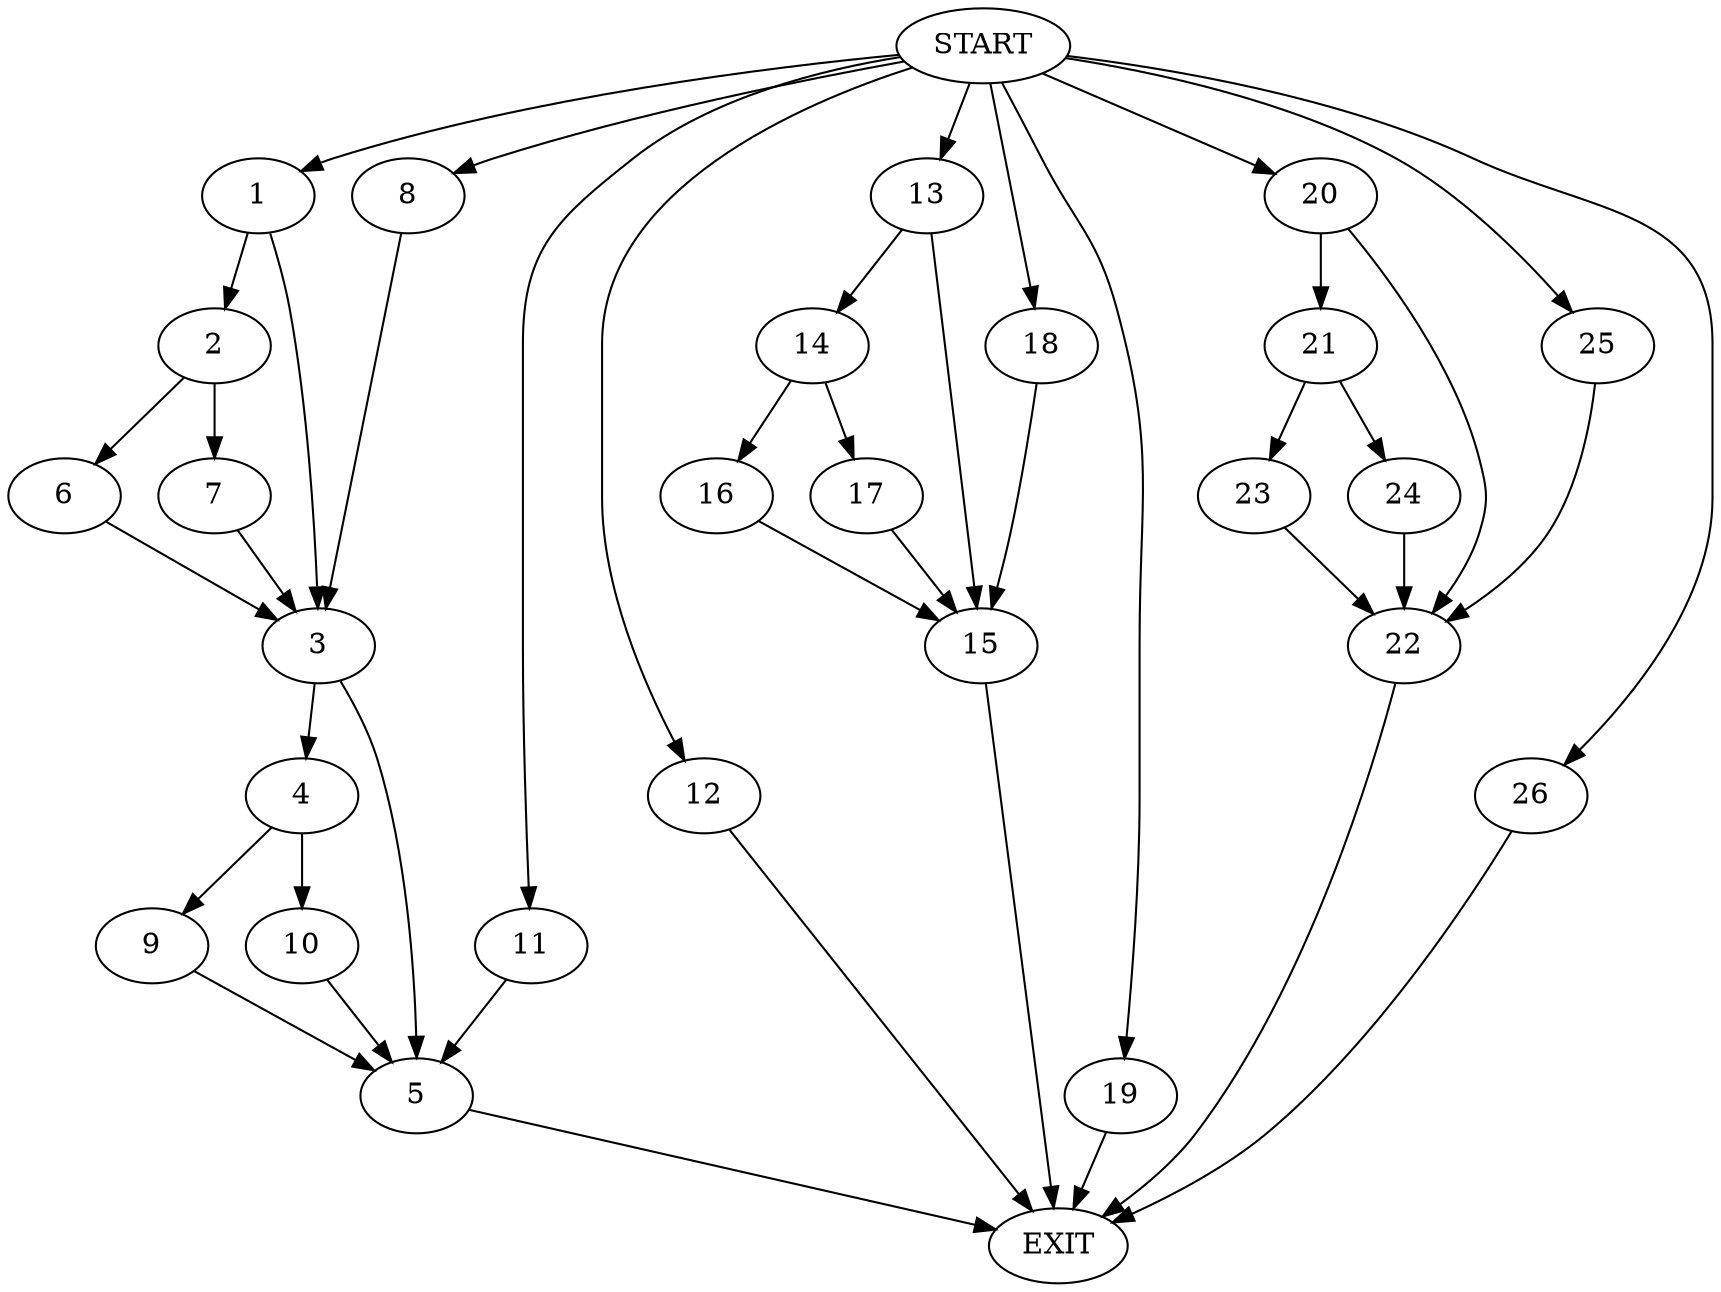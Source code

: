 digraph {
0 [label="START"]
27 [label="EXIT"]
0 -> 1
1 -> 2
1 -> 3
3 -> 4
3 -> 5
2 -> 6
2 -> 7
6 -> 3
7 -> 3
0 -> 8
8 -> 3
5 -> 27
4 -> 9
4 -> 10
10 -> 5
9 -> 5
0 -> 11
11 -> 5
0 -> 12
12 -> 27
0 -> 13
13 -> 14
13 -> 15
14 -> 16
14 -> 17
15 -> 27
17 -> 15
16 -> 15
0 -> 18
18 -> 15
0 -> 19
19 -> 27
0 -> 20
20 -> 21
20 -> 22
22 -> 27
21 -> 23
21 -> 24
24 -> 22
23 -> 22
0 -> 25
25 -> 22
0 -> 26
26 -> 27
}
